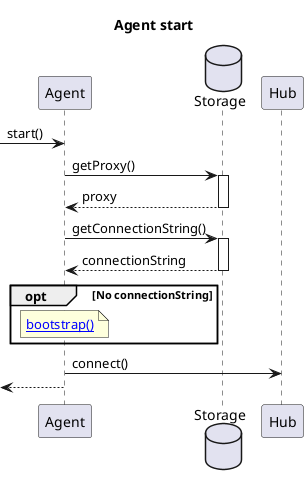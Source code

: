 @startuml
title "Agent start"

participant Agent as A
database Storage as Stor
participant Hub as Hub

[->A: start()
A->Stor ++: getProxy()
Stor-->A --: proxy

A->Stor ++: getConnectionString()
Stor-->A --: connectionString

opt No connectionString

note over A : [[http://www.plantuml.com/plantuml/proxy?cache=no&src=https://raw.githubusercontent.com/se-edge/diagrams/develop/Agent/bootstrap.puml&fmt=svg bootstrap()]]
end
A->Hub: connect()
A-->[:

@enduml


